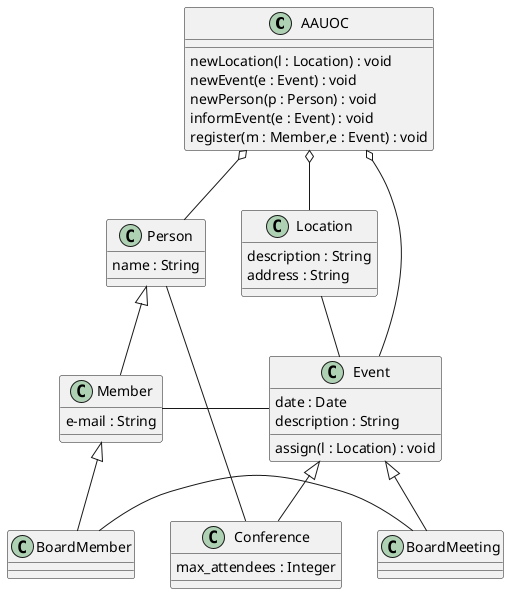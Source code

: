 @startuml

class AAUOC {
    newLocation(l : Location) : void
    newEvent(e : Event) : void
    newPerson(p : Person) : void
    informEvent(e : Event) : void
    register(m : Member,e : Event) : void
}

class Location {
    description : String
    address : String
}

class Event {
    date : Date
    description : String
    assign(l : Location) : void
}

class Conference {
    max_attendees : Integer
}

class BoardMeeting {

}

class Person {
    name : String
}

class Member {
    e-mail : String
}

class BoardMember {

}

AAUOC o-- Location

AAUOC o-- Event

AAUOC o-- Person

Location - Event

Person -- Conference

Event <|-- Conference

Event <|-- BoardMeeting

Person <|-down- Member

Member <|-down- BoardMember

Member - Event

BoardMember - BoardMeeting

@enduml